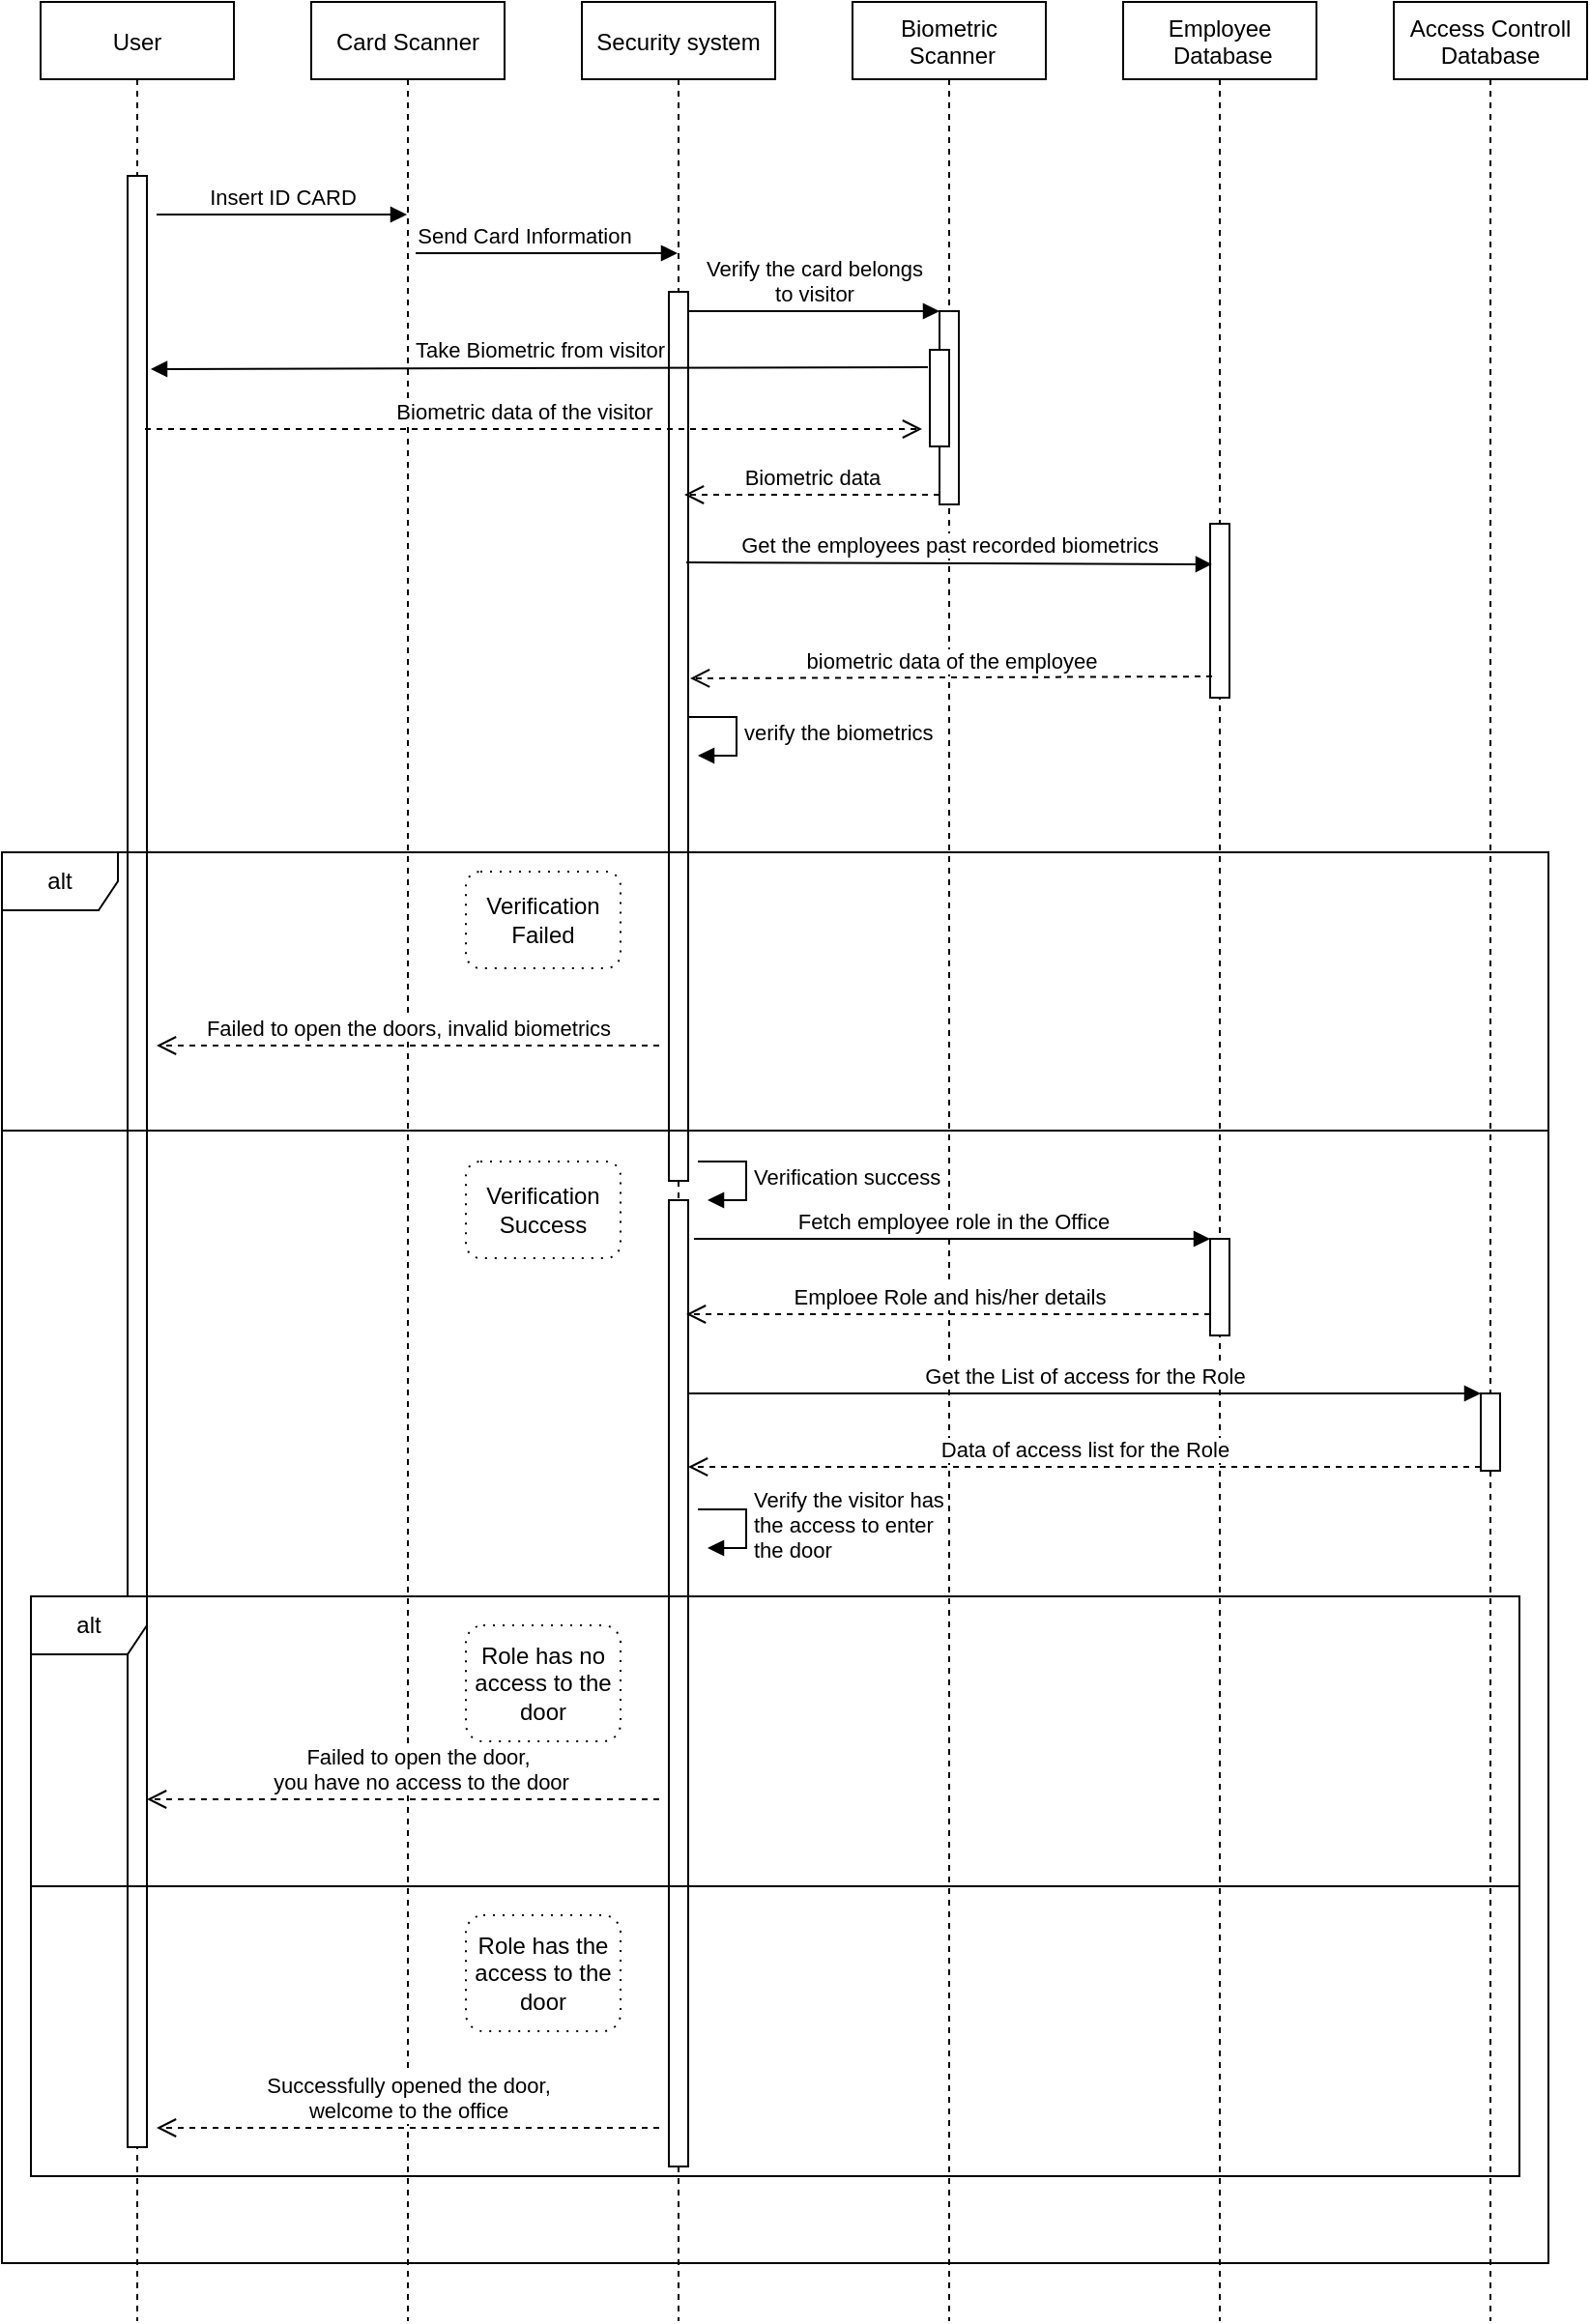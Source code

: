 <mxfile version="14.4.3" type="device"><diagram id="kgpKYQtTHZ0yAKxKKP6v" name="Page-1"><mxGraphModel dx="1422" dy="854" grid="1" gridSize="10" guides="1" tooltips="1" connect="1" arrows="1" fold="1" page="0" pageScale="1" pageWidth="850" pageHeight="1100" math="0" shadow="0"><root><mxCell id="0"/><mxCell id="1" parent="0"/><mxCell id="3nuBFxr9cyL0pnOWT2aG-1" value="User" style="shape=umlLifeline;perimeter=lifelinePerimeter;container=1;collapsible=0;recursiveResize=0;rounded=0;shadow=0;strokeWidth=1;" parent="1" vertex="1"><mxGeometry x="35" y="40" width="100" height="1200" as="geometry"/></mxCell><mxCell id="x4X3IdK_zmiiS_4cvQeH-32" value="" style="html=1;points=[];perimeter=orthogonalPerimeter;" parent="3nuBFxr9cyL0pnOWT2aG-1" vertex="1"><mxGeometry x="45" y="90" width="10" height="1020" as="geometry"/></mxCell><mxCell id="x4X3IdK_zmiiS_4cvQeH-76" value="Insert ID CARD" style="html=1;verticalAlign=bottom;endArrow=block;" parent="3nuBFxr9cyL0pnOWT2aG-1" target="3nuBFxr9cyL0pnOWT2aG-5" edge="1"><mxGeometry width="80" relative="1" as="geometry"><mxPoint x="60" y="110" as="sourcePoint"/><mxPoint x="140" y="110" as="targetPoint"/></mxGeometry></mxCell><mxCell id="3nuBFxr9cyL0pnOWT2aG-5" value="Card Scanner" style="shape=umlLifeline;perimeter=lifelinePerimeter;container=1;collapsible=0;recursiveResize=0;rounded=0;shadow=0;strokeWidth=1;" parent="1" vertex="1"><mxGeometry x="175" y="40" width="100" height="1200" as="geometry"/></mxCell><mxCell id="x4X3IdK_zmiiS_4cvQeH-1" value="Security system" style="shape=umlLifeline;perimeter=lifelinePerimeter;container=1;collapsible=0;recursiveResize=0;rounded=0;shadow=0;strokeWidth=1;" parent="1" vertex="1"><mxGeometry x="315" y="40" width="100" height="1200" as="geometry"/></mxCell><mxCell id="x4X3IdK_zmiiS_4cvQeH-34" value="" style="html=1;points=[];perimeter=orthogonalPerimeter;" parent="x4X3IdK_zmiiS_4cvQeH-1" vertex="1"><mxGeometry x="45" y="150" width="10" height="460" as="geometry"/></mxCell><mxCell id="x4X3IdK_zmiiS_4cvQeH-6" value="Biometric&#10; Scanner" style="shape=umlLifeline;perimeter=lifelinePerimeter;container=1;collapsible=0;recursiveResize=0;rounded=0;shadow=0;strokeWidth=1;" parent="1" vertex="1"><mxGeometry x="455" y="40" width="100" height="1200" as="geometry"/></mxCell><mxCell id="x4X3IdK_zmiiS_4cvQeH-16" value="" style="html=1;points=[];perimeter=orthogonalPerimeter;" parent="x4X3IdK_zmiiS_4cvQeH-6" vertex="1"><mxGeometry x="45" y="160" width="10" height="100" as="geometry"/></mxCell><mxCell id="x4X3IdK_zmiiS_4cvQeH-8" value="Employee&#10; Database" style="shape=umlLifeline;perimeter=lifelinePerimeter;container=1;collapsible=0;recursiveResize=0;rounded=0;shadow=0;strokeWidth=1;" parent="1" vertex="1"><mxGeometry x="595" y="40" width="100" height="1200" as="geometry"/></mxCell><mxCell id="x4X3IdK_zmiiS_4cvQeH-40" value="" style="html=1;points=[];perimeter=orthogonalPerimeter;" parent="x4X3IdK_zmiiS_4cvQeH-8" vertex="1"><mxGeometry x="45" y="270" width="10" height="90" as="geometry"/></mxCell><mxCell id="x4X3IdK_zmiiS_4cvQeH-10" value="Access Controll&#10;Database" style="shape=umlLifeline;perimeter=lifelinePerimeter;container=1;collapsible=0;recursiveResize=0;rounded=0;shadow=0;strokeWidth=1;" parent="1" vertex="1"><mxGeometry x="735" y="40" width="100" height="1200" as="geometry"/></mxCell><mxCell id="x4X3IdK_zmiiS_4cvQeH-15" value="Send Card Information" style="html=1;verticalAlign=bottom;endArrow=block;" parent="1" target="x4X3IdK_zmiiS_4cvQeH-1" edge="1"><mxGeometry x="-0.173" width="80" relative="1" as="geometry"><mxPoint x="229" y="170" as="sourcePoint"/><mxPoint x="515" y="330" as="targetPoint"/><Array as="points"><mxPoint x="285" y="170"/></Array><mxPoint as="offset"/></mxGeometry></mxCell><mxCell id="x4X3IdK_zmiiS_4cvQeH-17" value="Verify the card belongs&lt;br&gt;to visitor" style="html=1;verticalAlign=bottom;endArrow=block;entryX=0;entryY=0;" parent="1" target="x4X3IdK_zmiiS_4cvQeH-16" edge="1"><mxGeometry relative="1" as="geometry"><mxPoint x="370" y="200" as="sourcePoint"/></mxGeometry></mxCell><mxCell id="x4X3IdK_zmiiS_4cvQeH-18" value="Biometric data" style="html=1;verticalAlign=bottom;endArrow=open;dashed=1;endSize=8;exitX=0;exitY=0.95;" parent="1" source="x4X3IdK_zmiiS_4cvQeH-16" edge="1"><mxGeometry relative="1" as="geometry"><mxPoint x="368" y="295" as="targetPoint"/></mxGeometry></mxCell><mxCell id="x4X3IdK_zmiiS_4cvQeH-19" value="" style="html=1;points=[];perimeter=orthogonalPerimeter;" parent="1" vertex="1"><mxGeometry x="495" y="220" width="10" height="50" as="geometry"/></mxCell><mxCell id="x4X3IdK_zmiiS_4cvQeH-20" value="Take Biometric from visitor" style="html=1;verticalAlign=bottom;endArrow=block;exitX=-0.1;exitY=0.18;exitDx=0;exitDy=0;exitPerimeter=0;" parent="1" source="x4X3IdK_zmiiS_4cvQeH-19" edge="1"><mxGeometry width="80" relative="1" as="geometry"><mxPoint x="492" y="230" as="sourcePoint"/><mxPoint x="92" y="230" as="targetPoint"/></mxGeometry></mxCell><mxCell id="x4X3IdK_zmiiS_4cvQeH-22" value="Biometric data of the visitor" style="html=1;verticalAlign=bottom;endArrow=open;dashed=1;endSize=8;" parent="1" edge="1"><mxGeometry x="-0.025" relative="1" as="geometry"><mxPoint x="89" y="261" as="sourcePoint"/><mxPoint x="491" y="261" as="targetPoint"/><mxPoint as="offset"/></mxGeometry></mxCell><mxCell id="x4X3IdK_zmiiS_4cvQeH-25" value="alt" style="shape=umlFrame;whiteSpace=wrap;html=1;" parent="1" vertex="1"><mxGeometry x="15" y="480" width="800" height="730" as="geometry"/></mxCell><mxCell id="x4X3IdK_zmiiS_4cvQeH-29" value="" style="line;strokeWidth=1;fillColor=none;align=left;verticalAlign=middle;spacingTop=-1;spacingLeft=3;spacingRight=3;rotatable=0;labelPosition=right;points=[];portConstraint=eastwest;" parent="1" vertex="1"><mxGeometry x="15" y="620" width="800" height="8" as="geometry"/></mxCell><mxCell id="x4X3IdK_zmiiS_4cvQeH-41" value="Get the employees past recorded biometrics" style="html=1;verticalAlign=bottom;endArrow=block;entryX=0.1;entryY=0.233;entryDx=0;entryDy=0;entryPerimeter=0;" parent="1" edge="1" target="x4X3IdK_zmiiS_4cvQeH-40"><mxGeometry relative="1" as="geometry"><mxPoint x="369" y="330" as="sourcePoint"/><mxPoint x="635" y="330" as="targetPoint"/></mxGeometry></mxCell><mxCell id="x4X3IdK_zmiiS_4cvQeH-42" value="biometric data of the employee" style="html=1;verticalAlign=bottom;endArrow=open;dashed=1;endSize=8;exitX=0.1;exitY=0.878;exitDx=0;exitDy=0;exitPerimeter=0;" parent="1" source="x4X3IdK_zmiiS_4cvQeH-40" edge="1"><mxGeometry relative="1" as="geometry"><mxPoint x="371" y="390" as="targetPoint"/></mxGeometry></mxCell><mxCell id="x4X3IdK_zmiiS_4cvQeH-46" value="verify the biometrics" style="edgeStyle=orthogonalEdgeStyle;html=1;align=left;spacingLeft=2;endArrow=block;rounded=0;entryX=1;entryY=0;" parent="1" edge="1"><mxGeometry relative="1" as="geometry"><mxPoint x="370" y="410" as="sourcePoint"/><Array as="points"><mxPoint x="395" y="410"/></Array><mxPoint x="375" y="430" as="targetPoint"/></mxGeometry></mxCell><mxCell id="x4X3IdK_zmiiS_4cvQeH-48" value="Failed to open the doors, invalid biometrics" style="html=1;verticalAlign=bottom;endArrow=open;dashed=1;endSize=8;" parent="1" edge="1"><mxGeometry relative="1" as="geometry"><mxPoint x="355" y="580" as="sourcePoint"/><mxPoint x="95" y="580" as="targetPoint"/></mxGeometry></mxCell><mxCell id="x4X3IdK_zmiiS_4cvQeH-55" value="" style="html=1;points=[];perimeter=orthogonalPerimeter;" parent="1" vertex="1"><mxGeometry x="640" y="680" width="10" height="50" as="geometry"/></mxCell><mxCell id="x4X3IdK_zmiiS_4cvQeH-56" value="Fetch employee role in the Office" style="html=1;verticalAlign=bottom;endArrow=block;entryX=0;entryY=0;" parent="1" target="x4X3IdK_zmiiS_4cvQeH-55" edge="1"><mxGeometry relative="1" as="geometry"><mxPoint x="373" y="680" as="sourcePoint"/></mxGeometry></mxCell><mxCell id="x4X3IdK_zmiiS_4cvQeH-61" value="" style="html=1;points=[];perimeter=orthogonalPerimeter;" parent="1" vertex="1"><mxGeometry x="360" y="660" width="10" height="500" as="geometry"/></mxCell><mxCell id="x4X3IdK_zmiiS_4cvQeH-62" value="Emploee Role and his/her details" style="html=1;verticalAlign=bottom;endArrow=open;dashed=1;endSize=8;exitX=0;exitY=0.78;exitDx=0;exitDy=0;exitPerimeter=0;" parent="1" source="x4X3IdK_zmiiS_4cvQeH-55" edge="1"><mxGeometry relative="1" as="geometry"><mxPoint x="455" y="720" as="sourcePoint"/><mxPoint x="369" y="719" as="targetPoint"/></mxGeometry></mxCell><mxCell id="x4X3IdK_zmiiS_4cvQeH-63" value="" style="html=1;points=[];perimeter=orthogonalPerimeter;" parent="1" vertex="1"><mxGeometry x="780" y="760" width="10" height="40" as="geometry"/></mxCell><mxCell id="x4X3IdK_zmiiS_4cvQeH-64" value="Get the List of access for the Role" style="html=1;verticalAlign=bottom;endArrow=block;entryX=0;entryY=0;" parent="1" source="x4X3IdK_zmiiS_4cvQeH-61" target="x4X3IdK_zmiiS_4cvQeH-63" edge="1"><mxGeometry relative="1" as="geometry"><mxPoint x="710" y="740" as="sourcePoint"/></mxGeometry></mxCell><mxCell id="x4X3IdK_zmiiS_4cvQeH-65" value="Data of access list for the Role" style="html=1;verticalAlign=bottom;endArrow=open;dashed=1;endSize=8;exitX=0;exitY=0.95;" parent="1" source="x4X3IdK_zmiiS_4cvQeH-63" target="x4X3IdK_zmiiS_4cvQeH-61" edge="1"><mxGeometry relative="1" as="geometry"><mxPoint x="710" y="816" as="targetPoint"/></mxGeometry></mxCell><mxCell id="x4X3IdK_zmiiS_4cvQeH-67" value="Verify the visitor has&lt;br&gt;the access to enter&amp;nbsp;&lt;br&gt;the door" style="edgeStyle=orthogonalEdgeStyle;html=1;align=left;spacingLeft=2;endArrow=block;rounded=0;entryX=1;entryY=0;" parent="1" edge="1"><mxGeometry relative="1" as="geometry"><mxPoint x="375" y="820" as="sourcePoint"/><Array as="points"><mxPoint x="400" y="820"/></Array><mxPoint x="380" y="840" as="targetPoint"/></mxGeometry></mxCell><mxCell id="x4X3IdK_zmiiS_4cvQeH-68" value="alt" style="shape=umlFrame;whiteSpace=wrap;html=1;" parent="1" vertex="1"><mxGeometry x="30" y="865" width="770" height="300" as="geometry"/></mxCell><mxCell id="x4X3IdK_zmiiS_4cvQeH-70" value="" style="line;strokeWidth=1;fillColor=none;align=left;verticalAlign=middle;spacingTop=-1;spacingLeft=3;spacingRight=3;rotatable=0;labelPosition=right;points=[];portConstraint=eastwest;" parent="1" vertex="1"><mxGeometry x="30" y="1011" width="770" height="8" as="geometry"/></mxCell><mxCell id="x4X3IdK_zmiiS_4cvQeH-72" value="Failed to open the door,&lt;br&gt;&amp;nbsp;you have no access to the door" style="html=1;verticalAlign=bottom;endArrow=open;dashed=1;endSize=8;" parent="1" edge="1"><mxGeometry x="-0.054" relative="1" as="geometry"><mxPoint x="355" y="970" as="sourcePoint"/><mxPoint x="90" y="970" as="targetPoint"/><mxPoint as="offset"/></mxGeometry></mxCell><mxCell id="x4X3IdK_zmiiS_4cvQeH-75" value="Successfully opened the door, &lt;br&gt;welcome to the office" style="html=1;verticalAlign=bottom;endArrow=open;dashed=1;endSize=8;" parent="1" edge="1"><mxGeometry relative="1" as="geometry"><mxPoint x="355" y="1140" as="sourcePoint"/><mxPoint x="95" y="1140" as="targetPoint"/></mxGeometry></mxCell><mxCell id="x4X3IdK_zmiiS_4cvQeH-81" value="Verification success" style="edgeStyle=orthogonalEdgeStyle;html=1;align=left;spacingLeft=2;endArrow=block;rounded=0;entryX=1;entryY=0;" parent="1" edge="1"><mxGeometry relative="1" as="geometry"><mxPoint x="375" y="640" as="sourcePoint"/><Array as="points"><mxPoint x="400" y="640"/></Array><mxPoint x="380" y="660" as="targetPoint"/></mxGeometry></mxCell><mxCell id="17O21ZxpjplKEOHGascT-3" value="Verification&lt;br&gt;Success" style="shape=ext;rounded=1;html=1;whiteSpace=wrap;dashed=1;dashPattern=1 4;" vertex="1" parent="1"><mxGeometry x="255" y="640" width="80" height="50" as="geometry"/></mxCell><mxCell id="17O21ZxpjplKEOHGascT-4" value="Verification&lt;br&gt;Failed" style="shape=ext;rounded=1;html=1;whiteSpace=wrap;dashed=1;dashPattern=1 4;" vertex="1" parent="1"><mxGeometry x="255" y="490" width="80" height="50" as="geometry"/></mxCell><mxCell id="17O21ZxpjplKEOHGascT-5" value="Role has no access to the door" style="shape=ext;rounded=1;html=1;whiteSpace=wrap;dashed=1;dashPattern=1 4;" vertex="1" parent="1"><mxGeometry x="255" y="880" width="80" height="60" as="geometry"/></mxCell><mxCell id="17O21ZxpjplKEOHGascT-6" value="Role has the access to the door" style="shape=ext;rounded=1;html=1;whiteSpace=wrap;dashed=1;dashPattern=1 4;" vertex="1" parent="1"><mxGeometry x="255" y="1030" width="80" height="60" as="geometry"/></mxCell></root></mxGraphModel></diagram></mxfile>
